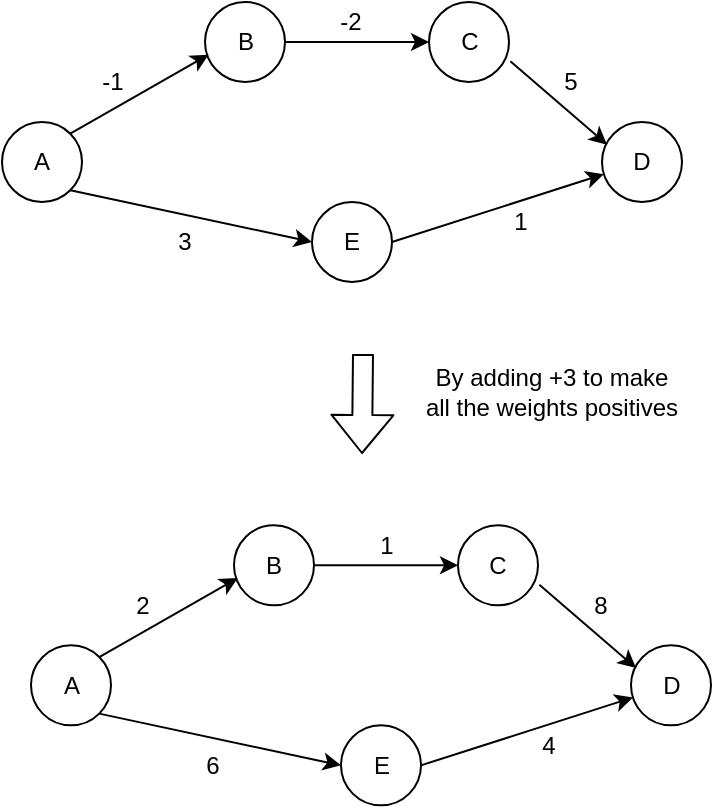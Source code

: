 <mxfile version="10.6.0" type="google"><diagram id="8D_JUJmkhSv9luQqlsEP" name="Page-1"><mxGraphModel dx="900" dy="377" grid="1" gridSize="10" guides="1" tooltips="1" connect="1" arrows="1" fold="1" page="1" pageScale="1" pageWidth="827" pageHeight="1169" math="0" shadow="0"><root><mxCell id="0"/><mxCell id="1" parent="0"/><mxCell id="LZL67kEhk2CBeZxAq296-1" value="A" style="ellipse;whiteSpace=wrap;html=1;aspect=fixed;" vertex="1" parent="1"><mxGeometry x="180" y="260" width="40" height="40" as="geometry"/></mxCell><mxCell id="LZL67kEhk2CBeZxAq296-3" value="E" style="ellipse;whiteSpace=wrap;html=1;aspect=fixed;" vertex="1" parent="1"><mxGeometry x="335" y="300" width="40" height="40" as="geometry"/></mxCell><mxCell id="LZL67kEhk2CBeZxAq296-5" value="B" style="ellipse;whiteSpace=wrap;html=1;aspect=fixed;" vertex="1" parent="1"><mxGeometry x="281.5" y="200" width="40" height="40" as="geometry"/></mxCell><mxCell id="LZL67kEhk2CBeZxAq296-6" value="C" style="ellipse;whiteSpace=wrap;html=1;aspect=fixed;" vertex="1" parent="1"><mxGeometry x="393.5" y="200" width="40" height="40" as="geometry"/></mxCell><mxCell id="LZL67kEhk2CBeZxAq296-7" value="D" style="ellipse;whiteSpace=wrap;html=1;aspect=fixed;" vertex="1" parent="1"><mxGeometry x="480" y="260" width="40" height="40" as="geometry"/></mxCell><mxCell id="LZL67kEhk2CBeZxAq296-10" value="" style="endArrow=classic;html=1;exitX=1;exitY=0;exitDx=0;exitDy=0;entryX=0.046;entryY=0.658;entryDx=0;entryDy=0;entryPerimeter=0;" edge="1" parent="1" source="LZL67kEhk2CBeZxAq296-1" target="LZL67kEhk2CBeZxAq296-5"><mxGeometry width="50" height="50" relative="1" as="geometry"><mxPoint x="180" y="410" as="sourcePoint"/><mxPoint x="230" y="360" as="targetPoint"/></mxGeometry></mxCell><mxCell id="LZL67kEhk2CBeZxAq296-11" value="" style="endArrow=classic;html=1;exitX=1;exitY=0.5;exitDx=0;exitDy=0;entryX=0;entryY=0.5;entryDx=0;entryDy=0;" edge="1" parent="1" source="LZL67kEhk2CBeZxAq296-5" target="LZL67kEhk2CBeZxAq296-6"><mxGeometry width="50" height="50" relative="1" as="geometry"><mxPoint x="340" y="250" as="sourcePoint"/><mxPoint x="390" y="200" as="targetPoint"/></mxGeometry></mxCell><mxCell id="LZL67kEhk2CBeZxAq296-12" value="" style="endArrow=classic;html=1;exitX=1.017;exitY=0.742;exitDx=0;exitDy=0;exitPerimeter=0;entryX=0.063;entryY=0.283;entryDx=0;entryDy=0;entryPerimeter=0;" edge="1" parent="1" source="LZL67kEhk2CBeZxAq296-6" target="LZL67kEhk2CBeZxAq296-7"><mxGeometry width="50" height="50" relative="1" as="geometry"><mxPoint x="430" y="320" as="sourcePoint"/><mxPoint x="480" y="270" as="targetPoint"/></mxGeometry></mxCell><mxCell id="LZL67kEhk2CBeZxAq296-13" value="" style="endArrow=classic;html=1;exitX=1;exitY=1;exitDx=0;exitDy=0;entryX=0;entryY=0.5;entryDx=0;entryDy=0;" edge="1" parent="1" source="LZL67kEhk2CBeZxAq296-1" target="LZL67kEhk2CBeZxAq296-3"><mxGeometry width="50" height="50" relative="1" as="geometry"><mxPoint x="240" y="340" as="sourcePoint"/><mxPoint x="290" y="290" as="targetPoint"/></mxGeometry></mxCell><mxCell id="LZL67kEhk2CBeZxAq296-14" value="" style="endArrow=classic;html=1;exitX=1;exitY=0.5;exitDx=0;exitDy=0;" edge="1" parent="1" source="LZL67kEhk2CBeZxAq296-3" target="LZL67kEhk2CBeZxAq296-7"><mxGeometry width="50" height="50" relative="1" as="geometry"><mxPoint x="390" y="360" as="sourcePoint"/><mxPoint x="440" y="310" as="targetPoint"/></mxGeometry></mxCell><mxCell id="LZL67kEhk2CBeZxAq296-25" value="" style="shape=flexArrow;endArrow=classic;html=1;" edge="1" parent="1"><mxGeometry width="50" height="50" relative="1" as="geometry"><mxPoint x="360.5" y="376" as="sourcePoint"/><mxPoint x="360" y="426" as="targetPoint"/></mxGeometry></mxCell><mxCell id="LZL67kEhk2CBeZxAq296-26" value="By adding +3 to make all the weights positives" style="text;html=1;strokeColor=none;fillColor=none;align=center;verticalAlign=middle;whiteSpace=wrap;rounded=0;" vertex="1" parent="1"><mxGeometry x="390" y="380" width="130" height="30" as="geometry"/></mxCell><mxCell id="LZL67kEhk2CBeZxAq296-27" value="-1" style="text;html=1;strokeColor=none;fillColor=none;align=center;verticalAlign=middle;whiteSpace=wrap;rounded=0;" vertex="1" parent="1"><mxGeometry x="210" y="230" width="51" height="20" as="geometry"/></mxCell><mxCell id="LZL67kEhk2CBeZxAq296-28" value="5" style="text;html=1;strokeColor=none;fillColor=none;align=center;verticalAlign=middle;whiteSpace=wrap;rounded=0;" vertex="1" parent="1"><mxGeometry x="439" y="230" width="51" height="20" as="geometry"/></mxCell><mxCell id="LZL67kEhk2CBeZxAq296-29" value="1" style="text;html=1;strokeColor=none;fillColor=none;align=center;verticalAlign=middle;whiteSpace=wrap;rounded=0;" vertex="1" parent="1"><mxGeometry x="413.5" y="300" width="51" height="20" as="geometry"/></mxCell><mxCell id="LZL67kEhk2CBeZxAq296-30" value="3" style="text;html=1;strokeColor=none;fillColor=none;align=center;verticalAlign=middle;whiteSpace=wrap;rounded=0;" vertex="1" parent="1"><mxGeometry x="245.5" y="310" width="51" height="20" as="geometry"/></mxCell><mxCell id="LZL67kEhk2CBeZxAq296-31" value="-2" style="text;html=1;strokeColor=none;fillColor=none;align=center;verticalAlign=middle;whiteSpace=wrap;rounded=0;" vertex="1" parent="1"><mxGeometry x="329" y="200" width="51" height="20" as="geometry"/></mxCell><mxCell id="LZL67kEhk2CBeZxAq296-48" value="A" style="ellipse;whiteSpace=wrap;html=1;aspect=fixed;" vertex="1" parent="1"><mxGeometry x="194.5" y="521.667" width="40" height="40" as="geometry"/></mxCell><mxCell id="LZL67kEhk2CBeZxAq296-49" value="E" style="ellipse;whiteSpace=wrap;html=1;aspect=fixed;" vertex="1" parent="1"><mxGeometry x="349.5" y="561.667" width="40" height="40" as="geometry"/></mxCell><mxCell id="LZL67kEhk2CBeZxAq296-50" value="B" style="ellipse;whiteSpace=wrap;html=1;aspect=fixed;" vertex="1" parent="1"><mxGeometry x="296" y="461.667" width="40" height="40" as="geometry"/></mxCell><mxCell id="LZL67kEhk2CBeZxAq296-51" value="C" style="ellipse;whiteSpace=wrap;html=1;aspect=fixed;" vertex="1" parent="1"><mxGeometry x="408" y="461.667" width="40" height="40" as="geometry"/></mxCell><mxCell id="LZL67kEhk2CBeZxAq296-52" value="D" style="ellipse;whiteSpace=wrap;html=1;aspect=fixed;" vertex="1" parent="1"><mxGeometry x="494.5" y="521.667" width="40" height="40" as="geometry"/></mxCell><mxCell id="LZL67kEhk2CBeZxAq296-53" value="" style="endArrow=classic;html=1;exitX=1;exitY=0;exitDx=0;exitDy=0;entryX=0.046;entryY=0.658;entryDx=0;entryDy=0;entryPerimeter=0;" edge="1" parent="1" source="LZL67kEhk2CBeZxAq296-48" target="LZL67kEhk2CBeZxAq296-50"><mxGeometry width="50" height="50" relative="1" as="geometry"><mxPoint x="194.5" y="671.667" as="sourcePoint"/><mxPoint x="244.5" y="621.667" as="targetPoint"/></mxGeometry></mxCell><mxCell id="LZL67kEhk2CBeZxAq296-54" value="" style="endArrow=classic;html=1;exitX=1;exitY=0.5;exitDx=0;exitDy=0;entryX=0;entryY=0.5;entryDx=0;entryDy=0;" edge="1" parent="1" source="LZL67kEhk2CBeZxAq296-50" target="LZL67kEhk2CBeZxAq296-51"><mxGeometry width="50" height="50" relative="1" as="geometry"><mxPoint x="354.5" y="511.667" as="sourcePoint"/><mxPoint x="404.5" y="461.667" as="targetPoint"/></mxGeometry></mxCell><mxCell id="LZL67kEhk2CBeZxAq296-55" value="" style="endArrow=classic;html=1;exitX=1.017;exitY=0.742;exitDx=0;exitDy=0;exitPerimeter=0;entryX=0.063;entryY=0.283;entryDx=0;entryDy=0;entryPerimeter=0;" edge="1" parent="1" source="LZL67kEhk2CBeZxAq296-51" target="LZL67kEhk2CBeZxAq296-52"><mxGeometry width="50" height="50" relative="1" as="geometry"><mxPoint x="444.5" y="581.667" as="sourcePoint"/><mxPoint x="494.5" y="531.667" as="targetPoint"/></mxGeometry></mxCell><mxCell id="LZL67kEhk2CBeZxAq296-56" value="" style="endArrow=classic;html=1;exitX=1;exitY=1;exitDx=0;exitDy=0;entryX=0;entryY=0.5;entryDx=0;entryDy=0;" edge="1" parent="1" source="LZL67kEhk2CBeZxAq296-48" target="LZL67kEhk2CBeZxAq296-49"><mxGeometry width="50" height="50" relative="1" as="geometry"><mxPoint x="254.5" y="601.667" as="sourcePoint"/><mxPoint x="304.5" y="551.667" as="targetPoint"/></mxGeometry></mxCell><mxCell id="LZL67kEhk2CBeZxAq296-57" value="" style="endArrow=classic;html=1;exitX=1;exitY=0.5;exitDx=0;exitDy=0;" edge="1" parent="1" source="LZL67kEhk2CBeZxAq296-49" target="LZL67kEhk2CBeZxAq296-52"><mxGeometry width="50" height="50" relative="1" as="geometry"><mxPoint x="404.5" y="621.667" as="sourcePoint"/><mxPoint x="454.5" y="571.667" as="targetPoint"/></mxGeometry></mxCell><mxCell id="LZL67kEhk2CBeZxAq296-58" value="2" style="text;html=1;strokeColor=none;fillColor=none;align=center;verticalAlign=middle;whiteSpace=wrap;rounded=0;" vertex="1" parent="1"><mxGeometry x="224.5" y="491.667" width="51" height="20" as="geometry"/></mxCell><mxCell id="LZL67kEhk2CBeZxAq296-59" value="8" style="text;html=1;strokeColor=none;fillColor=none;align=center;verticalAlign=middle;whiteSpace=wrap;rounded=0;" vertex="1" parent="1"><mxGeometry x="453.5" y="491.667" width="51" height="20" as="geometry"/></mxCell><mxCell id="LZL67kEhk2CBeZxAq296-60" value="4" style="text;html=1;strokeColor=none;fillColor=none;align=center;verticalAlign=middle;whiteSpace=wrap;rounded=0;" vertex="1" parent="1"><mxGeometry x="428" y="561.667" width="51" height="20" as="geometry"/></mxCell><mxCell id="LZL67kEhk2CBeZxAq296-61" value="6" style="text;html=1;strokeColor=none;fillColor=none;align=center;verticalAlign=middle;whiteSpace=wrap;rounded=0;" vertex="1" parent="1"><mxGeometry x="260" y="571.667" width="51" height="20" as="geometry"/></mxCell><mxCell id="LZL67kEhk2CBeZxAq296-62" value="1" style="text;html=1;strokeColor=none;fillColor=none;align=center;verticalAlign=middle;whiteSpace=wrap;rounded=0;" vertex="1" parent="1"><mxGeometry x="346.5" y="461.667" width="51" height="20" as="geometry"/></mxCell></root></mxGraphModel></diagram></mxfile>
